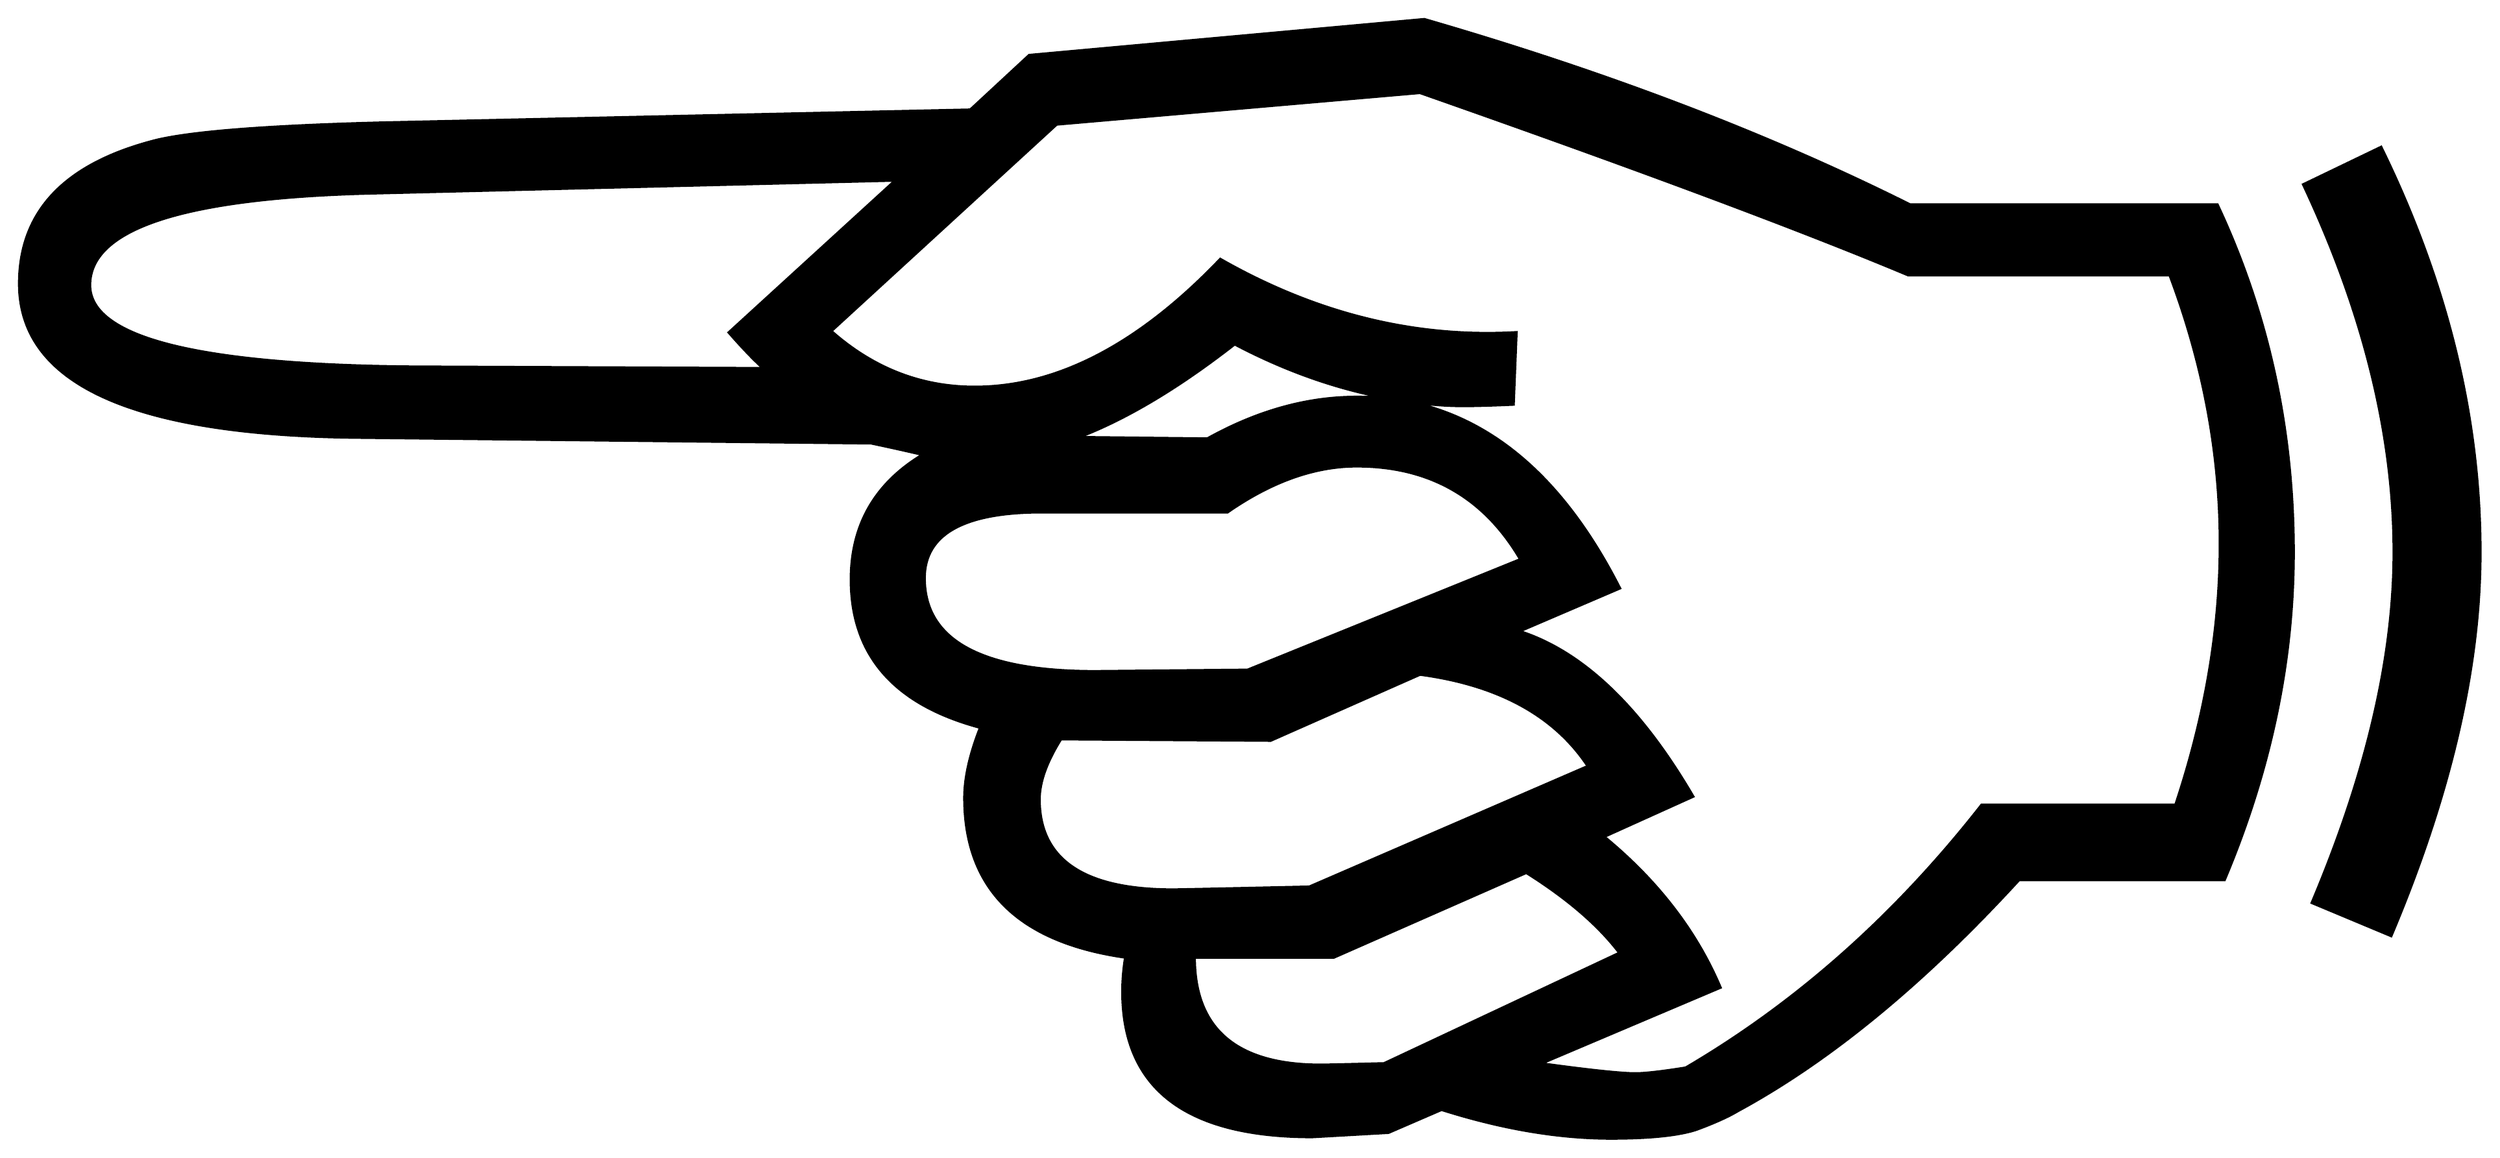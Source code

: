 


\begin{tikzpicture}[y=0.80pt, x=0.80pt, yscale=-1.0, xscale=1.0, inner sep=0pt, outer sep=0pt]
\begin{scope}[shift={(100.0,1732.0)},nonzero rule]
  \path[draw=.,fill=.,line width=1.600pt] (1886.0,-627.0) ..
    controls (1886.0,-547.0) and (1865.333,-458.0) ..
    (1824.0,-360.0) -- (1769.0,-383.0) .. controls
    (1807.0,-473.0) and (1826.0,-554.333) .. (1826.0,-627.0) ..
    controls (1826.0,-708.333) and (1805.0,-793.667) ..
    (1763.0,-883.0) -- (1817.0,-909.0) .. controls
    (1863.0,-815.0) and (1886.0,-721.0) .. (1886.0,-627.0) --
    cycle(1756.0,-627.0) .. controls (1756.0,-551.0) and
    (1740.0,-475.0) .. (1708.0,-399.0) -- (1565.0,-399.0) ..
    controls (1498.333,-326.333) and (1433.0,-272.667) ..
    (1369.0,-238.0) .. controls (1362.333,-234.0) and
    (1352.667,-229.667) .. (1340.0,-225.0) .. controls
    (1327.333,-221.0) and (1307.667,-219.0) .. (1281.0,-219.0) ..
    controls (1244.333,-219.0) and (1205.0,-225.667) ..
    (1163.0,-239.0) -- (1126.0,-223.0) .. controls
    (1090.667,-221.0) and (1073.0,-220.0) .. (1073.0,-220.0) ..
    controls (985.0,-220.0) and (941.0,-253.667) .. (941.0,-321.0)
    .. controls (941.0,-329.0) and (941.667,-337.0) ..
    (943.0,-345.0) .. controls (868.333,-355.667) and (831.0,-392.667)
    .. (831.0,-456.0) .. controls (831.0,-470.0) and
    (834.667,-486.333) .. (842.0,-505.0) .. controls (782.0,-521.0)
    and (752.0,-555.333) .. (752.0,-608.0) .. controls
    (752.0,-646.0) and (768.667,-675.0) .. (802.0,-695.0) ..
    controls (790.667,-697.667) and (778.667,-700.333) .. (766.0,-703.0)
    -- (406.0,-707.0) .. controls (250.667,-709.0) and
    (173.0,-744.667) .. (173.0,-814.0) .. controls (173.0,-864.667)
    and (205.0,-898.0) .. (269.0,-914.0) .. controls
    (295.0,-920.0) and (347.333,-924.0) .. (426.0,-926.0) --
    (835.0,-935.0) -- (876.0,-973.0) -- (1151.0,-998.0) ..
    controls (1277.667,-961.333) and (1390.333,-918.333) ..
    (1489.0,-869.0) -- (1703.0,-869.0) .. controls
    (1738.333,-793.667) and (1756.0,-713.0) .. (1756.0,-627.0) --
    cycle(1705.0,-633.0) .. controls (1705.0,-695.667) and
    (1693.333,-758.0) .. (1670.0,-820.0) -- (1488.0,-820.0) ..
    controls (1413.333,-851.333) and (1300.0,-893.667) ..
    (1148.0,-947.0) -- (895.0,-925.0) -- (738.0,-781.0) ..
    controls (767.333,-755.0) and (800.667,-742.0) .. (838.0,-742.0)
    .. controls (895.333,-742.0) and (952.333,-771.667) ..
    (1009.0,-831.0) .. controls (1075.667,-793.0) and
    (1144.333,-776.0) .. (1215.0,-780.0) -- (1213.0,-730.0) ..
    controls (1197.667,-729.333) and (1186.0,-729.0) ..
    (1178.0,-729.0) .. controls (1166.667,-729.0) and
    (1153.667,-730.0) .. (1139.0,-732.0) .. controls
    (1199.667,-720.0) and (1249.0,-676.667) .. (1287.0,-602.0) --
    (1217.0,-572.0) .. controls (1261.0,-558.0) and
    (1301.333,-519.667) .. (1338.0,-457.0) -- (1276.0,-429.0) ..
    controls (1313.333,-398.333) and (1340.333,-363.333) ..
    (1357.0,-324.0) -- (1232.0,-271.0) .. controls
    (1266.0,-266.333) and (1288.0,-264.0) .. (1298.0,-264.0) ..
    controls (1304.667,-264.0) and (1316.333,-265.333) ..
    (1333.0,-268.0) .. controls (1410.333,-313.333) and
    (1479.0,-374.333) .. (1539.0,-451.0) -- (1674.0,-451.0) ..
    controls (1694.667,-513.0) and (1705.0,-573.667) ..
    (1705.0,-633.0) -- cycle(1127.0,-734.0) .. controls
    (1090.333,-740.667) and (1054.333,-753.333) .. (1019.0,-772.0) ..
    controls (979.667,-741.333) and (943.333,-719.667) .. (910.0,-707.0)
    -- (1000.0,-706.0) .. controls (1034.667,-725.333) and
    (1069.333,-735.0) .. (1104.0,-735.0) .. controls
    (1114.0,-735.0) and (1121.667,-734.667) .. (1127.0,-734.0) --
    cycle(1218.0,-622.0) .. controls (1192.667,-665.333) and
    (1154.667,-687.0) .. (1104.0,-687.0) .. controls
    (1074.667,-687.0) and (1044.667,-676.333) .. (1014.0,-655.0) --
    (885.0,-655.0) .. controls (830.333,-655.0) and (803.0,-639.667)
    .. (803.0,-609.0) .. controls (803.0,-565.667) and
    (842.667,-544.0) .. (922.0,-544.0) .. controls (922.0,-544.0)
    and (957.333,-544.333) .. (1028.0,-545.0) -- (1218.0,-622.0) --
    cycle(1265.0,-478.0) .. controls (1241.667,-513.333) and
    (1202.667,-534.667) .. (1148.0,-542.0) -- (1044.0,-496.0) --
    (898.0,-497.0) .. controls (888.0,-481.0) and (883.0,-467.0)
    .. (883.0,-455.0) .. controls (883.0,-413.0) and
    (914.0,-392.0) .. (976.0,-392.0) .. controls (979.333,-392.0)
    and (1011.0,-392.667) .. (1071.0,-394.0) -- (1265.0,-478.0) --
    cycle(1287.0,-348.0) .. controls (1272.333,-367.333) and
    (1250.667,-386.0) .. (1222.0,-404.0) -- (1088.0,-345.0) --
    (991.0,-345.0) .. controls (991.0,-295.0) and
    (1020.333,-270.0) .. (1079.0,-270.0) .. controls
    (1082.333,-270.0) and (1097.0,-270.333) .. (1123.0,-271.0) --
    (1287.0,-348.0) -- cycle(783.0,-886.0) -- (417.0,-877.0) ..
    controls (287.0,-873.667) and (222.0,-852.333) .. (222.0,-813.0)
    .. controls (222.0,-775.0) and (302.667,-756.0) ..
    (464.0,-756.0) .. controls (463.333,-756.0) and (539.0,-755.667)
    .. (691.0,-755.0) .. controls (684.333,-761.0) and
    (676.333,-769.333) .. (667.0,-780.0) -- (783.0,-886.0) -- cycle;
\end{scope}

\end{tikzpicture}

